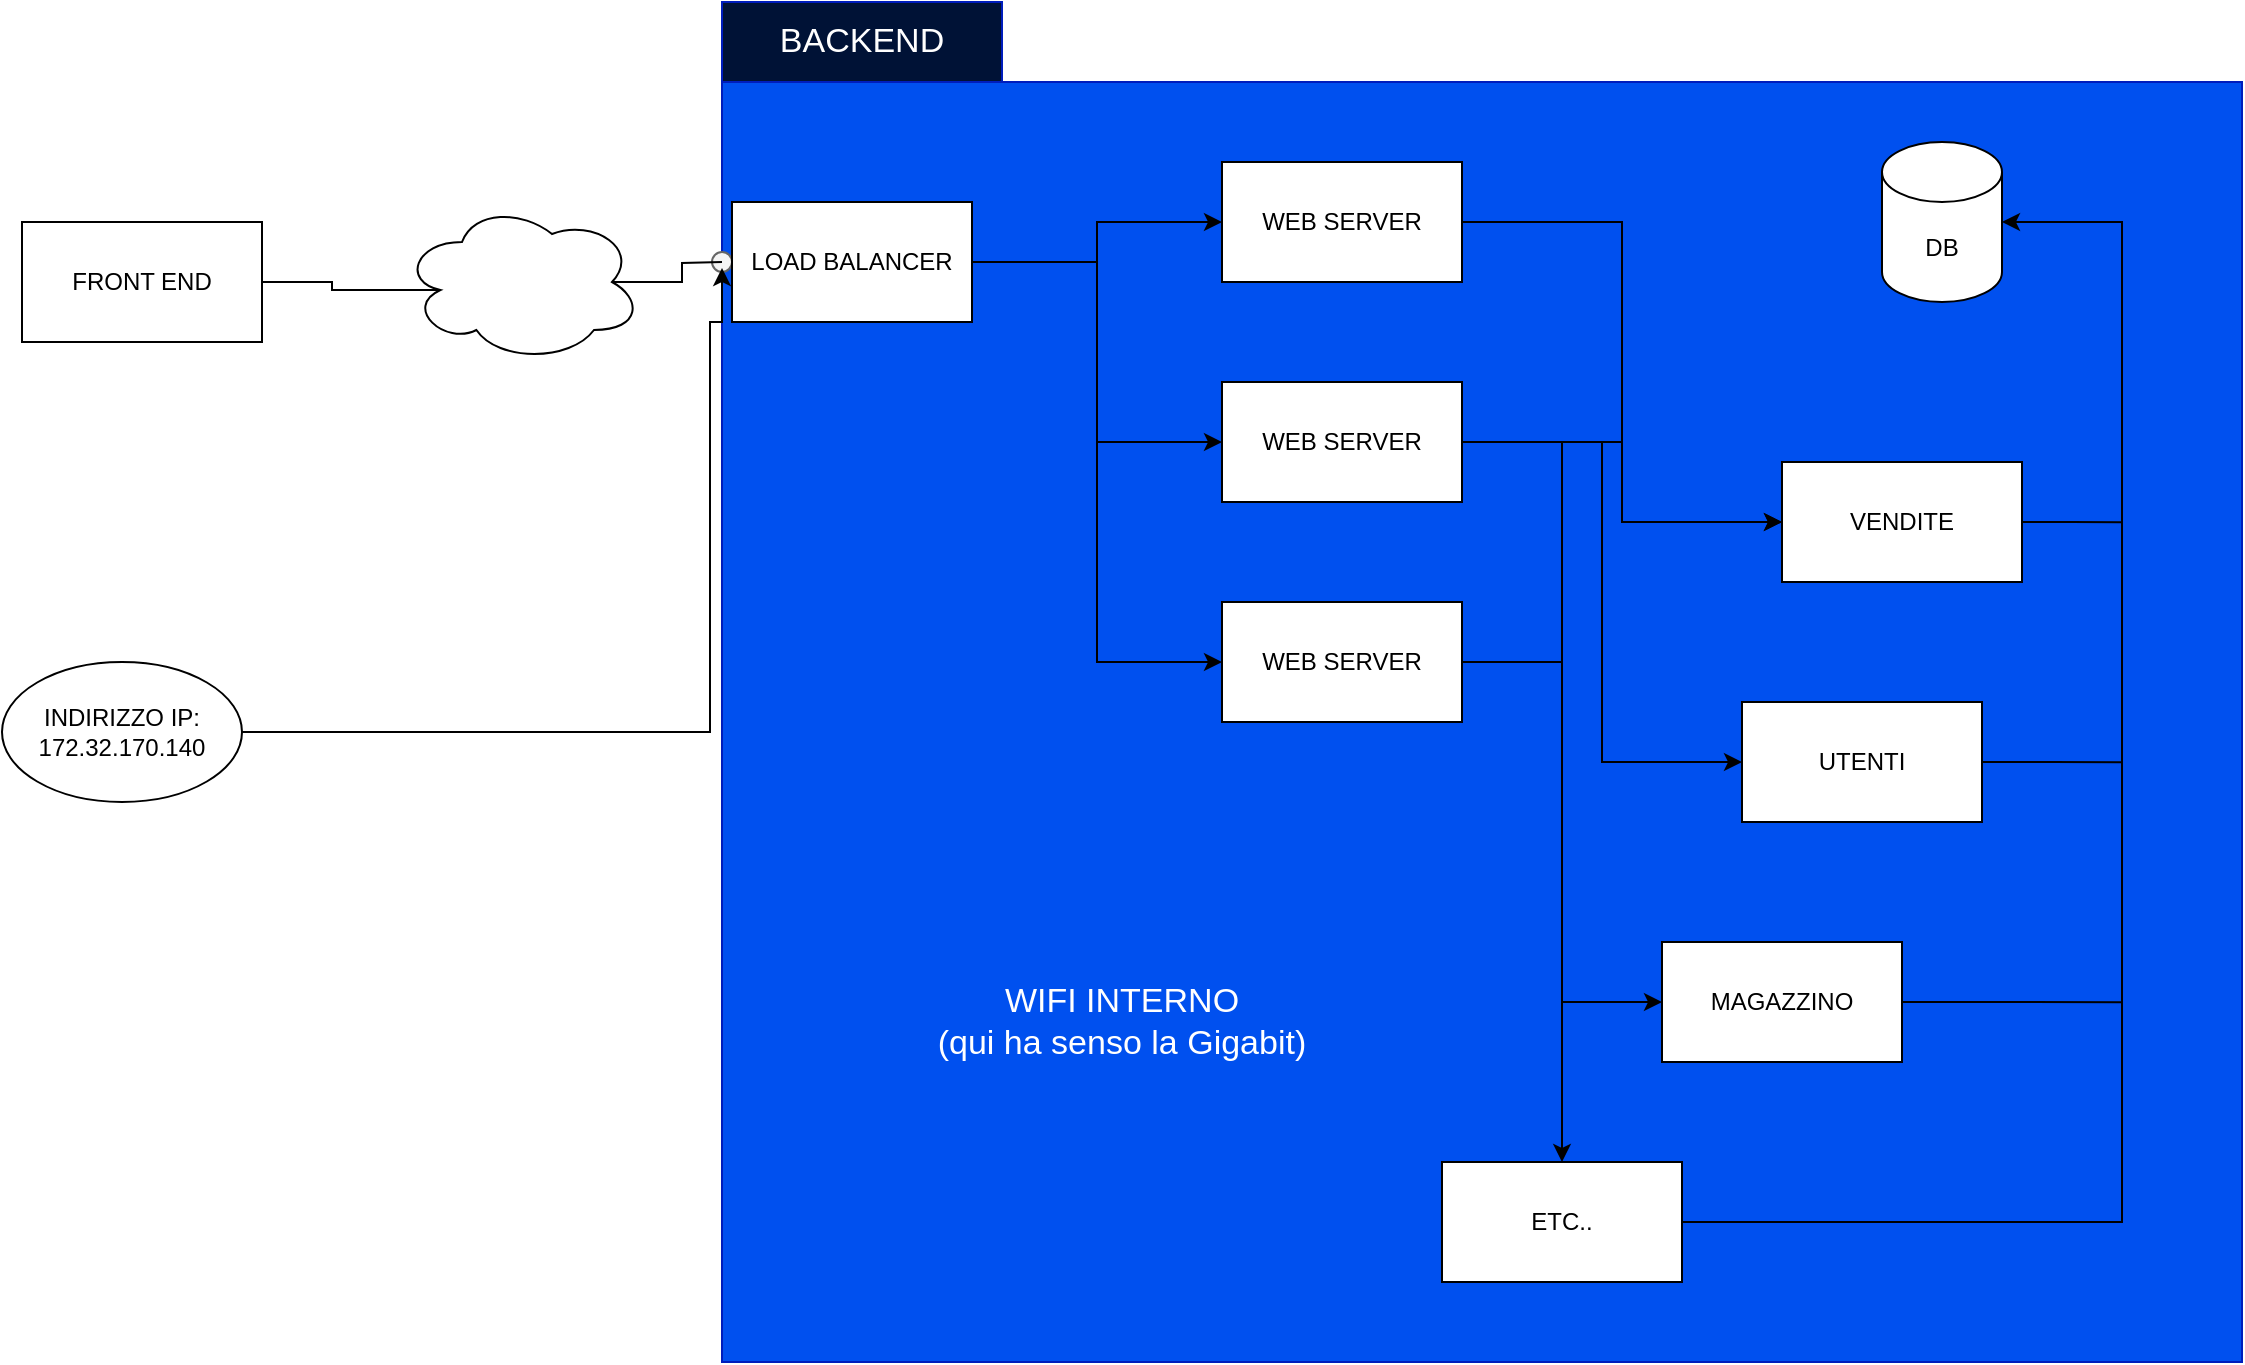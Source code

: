 <mxfile version="24.2.5" type="device">
  <diagram name="Pagina-1" id="U2I8ugdrSPOFrGwT4onF">
    <mxGraphModel dx="1230" dy="933" grid="1" gridSize="10" guides="1" tooltips="1" connect="1" arrows="1" fold="1" page="1" pageScale="1" pageWidth="827" pageHeight="1169" math="0" shadow="0">
      <root>
        <mxCell id="0" />
        <mxCell id="1" parent="0" />
        <mxCell id="3L7dmIYsDGU0wwx0ObbY-4" value="" style="rounded=0;whiteSpace=wrap;html=1;fillColor=#0050ef;strokeColor=#001DBC;fontColor=#ffffff;" vertex="1" parent="1">
          <mxGeometry x="440" y="50" width="760" height="640" as="geometry" />
        </mxCell>
        <mxCell id="3L7dmIYsDGU0wwx0ObbY-15" value="" style="ellipse;whiteSpace=wrap;html=1;aspect=fixed;fillColor=#f5f5f5;fontColor=#333333;strokeColor=#666666;" vertex="1" parent="1">
          <mxGeometry x="435" y="135" width="10" height="10" as="geometry" />
        </mxCell>
        <mxCell id="3L7dmIYsDGU0wwx0ObbY-1" value="FRONT END" style="rounded=0;whiteSpace=wrap;html=1;" vertex="1" parent="1">
          <mxGeometry x="90" y="120" width="120" height="60" as="geometry" />
        </mxCell>
        <mxCell id="3L7dmIYsDGU0wwx0ObbY-22" style="edgeStyle=orthogonalEdgeStyle;rounded=0;orthogonalLoop=1;jettySize=auto;html=1;exitX=1;exitY=0.5;exitDx=0;exitDy=0;entryX=0;entryY=0.5;entryDx=0;entryDy=0;" edge="1" parent="1" source="3L7dmIYsDGU0wwx0ObbY-2" target="3L7dmIYsDGU0wwx0ObbY-5">
          <mxGeometry relative="1" as="geometry" />
        </mxCell>
        <mxCell id="3L7dmIYsDGU0wwx0ObbY-23" style="edgeStyle=orthogonalEdgeStyle;rounded=0;orthogonalLoop=1;jettySize=auto;html=1;exitX=1;exitY=0.5;exitDx=0;exitDy=0;entryX=0;entryY=0.5;entryDx=0;entryDy=0;" edge="1" parent="1" source="3L7dmIYsDGU0wwx0ObbY-2" target="3L7dmIYsDGU0wwx0ObbY-6">
          <mxGeometry relative="1" as="geometry" />
        </mxCell>
        <mxCell id="3L7dmIYsDGU0wwx0ObbY-24" style="edgeStyle=orthogonalEdgeStyle;rounded=0;orthogonalLoop=1;jettySize=auto;html=1;exitX=1;exitY=0.5;exitDx=0;exitDy=0;entryX=0;entryY=0.5;entryDx=0;entryDy=0;" edge="1" parent="1" source="3L7dmIYsDGU0wwx0ObbY-2" target="3L7dmIYsDGU0wwx0ObbY-7">
          <mxGeometry relative="1" as="geometry" />
        </mxCell>
        <mxCell id="3L7dmIYsDGU0wwx0ObbY-2" value="LOAD BALANCER" style="rounded=0;whiteSpace=wrap;html=1;" vertex="1" parent="1">
          <mxGeometry x="445" y="110" width="120" height="60" as="geometry" />
        </mxCell>
        <mxCell id="3L7dmIYsDGU0wwx0ObbY-3" value="" style="ellipse;shape=cloud;whiteSpace=wrap;html=1;" vertex="1" parent="1">
          <mxGeometry x="280" y="110" width="120" height="80" as="geometry" />
        </mxCell>
        <mxCell id="3L7dmIYsDGU0wwx0ObbY-26" style="edgeStyle=orthogonalEdgeStyle;rounded=0;orthogonalLoop=1;jettySize=auto;html=1;exitX=1;exitY=0.5;exitDx=0;exitDy=0;entryX=0;entryY=0.5;entryDx=0;entryDy=0;" edge="1" parent="1" source="3L7dmIYsDGU0wwx0ObbY-5" target="3L7dmIYsDGU0wwx0ObbY-10">
          <mxGeometry relative="1" as="geometry" />
        </mxCell>
        <mxCell id="3L7dmIYsDGU0wwx0ObbY-5" value="WEB SERVER" style="rounded=0;whiteSpace=wrap;html=1;" vertex="1" parent="1">
          <mxGeometry x="690" y="90" width="120" height="60" as="geometry" />
        </mxCell>
        <mxCell id="3L7dmIYsDGU0wwx0ObbY-27" style="edgeStyle=orthogonalEdgeStyle;rounded=0;orthogonalLoop=1;jettySize=auto;html=1;exitX=1;exitY=0.5;exitDx=0;exitDy=0;entryX=0;entryY=0.5;entryDx=0;entryDy=0;" edge="1" parent="1" source="3L7dmIYsDGU0wwx0ObbY-6" target="3L7dmIYsDGU0wwx0ObbY-10">
          <mxGeometry relative="1" as="geometry" />
        </mxCell>
        <mxCell id="3L7dmIYsDGU0wwx0ObbY-28" style="edgeStyle=orthogonalEdgeStyle;rounded=0;orthogonalLoop=1;jettySize=auto;html=1;exitX=1;exitY=0.5;exitDx=0;exitDy=0;entryX=0;entryY=0.5;entryDx=0;entryDy=0;" edge="1" parent="1" source="3L7dmIYsDGU0wwx0ObbY-6" target="3L7dmIYsDGU0wwx0ObbY-11">
          <mxGeometry relative="1" as="geometry" />
        </mxCell>
        <mxCell id="3L7dmIYsDGU0wwx0ObbY-29" style="edgeStyle=orthogonalEdgeStyle;rounded=0;orthogonalLoop=1;jettySize=auto;html=1;exitX=1;exitY=0.5;exitDx=0;exitDy=0;entryX=0;entryY=0.5;entryDx=0;entryDy=0;" edge="1" parent="1" source="3L7dmIYsDGU0wwx0ObbY-6" target="3L7dmIYsDGU0wwx0ObbY-12">
          <mxGeometry relative="1" as="geometry" />
        </mxCell>
        <mxCell id="3L7dmIYsDGU0wwx0ObbY-6" value="WEB SERVER" style="rounded=0;whiteSpace=wrap;html=1;" vertex="1" parent="1">
          <mxGeometry x="690" y="200" width="120" height="60" as="geometry" />
        </mxCell>
        <mxCell id="3L7dmIYsDGU0wwx0ObbY-30" style="edgeStyle=orthogonalEdgeStyle;rounded=0;orthogonalLoop=1;jettySize=auto;html=1;exitX=1;exitY=0.5;exitDx=0;exitDy=0;entryX=0.5;entryY=0;entryDx=0;entryDy=0;" edge="1" parent="1" source="3L7dmIYsDGU0wwx0ObbY-7" target="3L7dmIYsDGU0wwx0ObbY-13">
          <mxGeometry relative="1" as="geometry" />
        </mxCell>
        <mxCell id="3L7dmIYsDGU0wwx0ObbY-7" value="WEB SERVER" style="rounded=0;whiteSpace=wrap;html=1;" vertex="1" parent="1">
          <mxGeometry x="690" y="310" width="120" height="60" as="geometry" />
        </mxCell>
        <mxCell id="3L7dmIYsDGU0wwx0ObbY-9" value="DB" style="shape=cylinder3;whiteSpace=wrap;html=1;boundedLbl=1;backgroundOutline=1;size=15;" vertex="1" parent="1">
          <mxGeometry x="1020" y="80" width="60" height="80" as="geometry" />
        </mxCell>
        <mxCell id="3L7dmIYsDGU0wwx0ObbY-35" style="edgeStyle=orthogonalEdgeStyle;rounded=0;orthogonalLoop=1;jettySize=auto;html=1;exitX=1;exitY=0.5;exitDx=0;exitDy=0;endArrow=none;endFill=0;" edge="1" parent="1" source="3L7dmIYsDGU0wwx0ObbY-10">
          <mxGeometry relative="1" as="geometry">
            <mxPoint x="1140.0" y="270.13" as="targetPoint" />
          </mxGeometry>
        </mxCell>
        <mxCell id="3L7dmIYsDGU0wwx0ObbY-10" value="VENDITE" style="rounded=0;whiteSpace=wrap;html=1;" vertex="1" parent="1">
          <mxGeometry x="970" y="240" width="120" height="60" as="geometry" />
        </mxCell>
        <mxCell id="3L7dmIYsDGU0wwx0ObbY-34" style="edgeStyle=orthogonalEdgeStyle;rounded=0;orthogonalLoop=1;jettySize=auto;html=1;exitX=1;exitY=0.5;exitDx=0;exitDy=0;endArrow=none;endFill=0;" edge="1" parent="1" source="3L7dmIYsDGU0wwx0ObbY-11">
          <mxGeometry relative="1" as="geometry">
            <mxPoint x="1140.0" y="390.13" as="targetPoint" />
          </mxGeometry>
        </mxCell>
        <mxCell id="3L7dmIYsDGU0wwx0ObbY-11" value="UTENTI" style="rounded=0;whiteSpace=wrap;html=1;" vertex="1" parent="1">
          <mxGeometry x="950" y="360" width="120" height="60" as="geometry" />
        </mxCell>
        <mxCell id="3L7dmIYsDGU0wwx0ObbY-33" style="edgeStyle=orthogonalEdgeStyle;rounded=0;orthogonalLoop=1;jettySize=auto;html=1;exitX=1;exitY=0.5;exitDx=0;exitDy=0;endArrow=none;endFill=0;" edge="1" parent="1" source="3L7dmIYsDGU0wwx0ObbY-12">
          <mxGeometry relative="1" as="geometry">
            <mxPoint x="1140.0" y="510.13" as="targetPoint" />
          </mxGeometry>
        </mxCell>
        <mxCell id="3L7dmIYsDGU0wwx0ObbY-12" value="MAGAZZINO" style="rounded=0;whiteSpace=wrap;html=1;" vertex="1" parent="1">
          <mxGeometry x="910" y="480" width="120" height="60" as="geometry" />
        </mxCell>
        <mxCell id="3L7dmIYsDGU0wwx0ObbY-13" value="ETC.." style="rounded=0;whiteSpace=wrap;html=1;" vertex="1" parent="1">
          <mxGeometry x="800" y="590" width="120" height="60" as="geometry" />
        </mxCell>
        <mxCell id="3L7dmIYsDGU0wwx0ObbY-14" style="edgeStyle=orthogonalEdgeStyle;rounded=0;orthogonalLoop=1;jettySize=auto;html=1;exitX=0.875;exitY=0.5;exitDx=0;exitDy=0;exitPerimeter=0;endArrow=none;endFill=0;" edge="1" parent="1" source="3L7dmIYsDGU0wwx0ObbY-3">
          <mxGeometry relative="1" as="geometry">
            <mxPoint x="440" y="140" as="targetPoint" />
          </mxGeometry>
        </mxCell>
        <mxCell id="3L7dmIYsDGU0wwx0ObbY-18" value="INDIRIZZO IP:&lt;br&gt;172.32.170.140" style="ellipse;whiteSpace=wrap;html=1;" vertex="1" parent="1">
          <mxGeometry x="80" y="340" width="120" height="70" as="geometry" />
        </mxCell>
        <mxCell id="3L7dmIYsDGU0wwx0ObbY-20" style="edgeStyle=orthogonalEdgeStyle;rounded=0;orthogonalLoop=1;jettySize=auto;html=1;exitX=1;exitY=0.5;exitDx=0;exitDy=0;endArrow=classic;endFill=1;" edge="1" parent="1" source="3L7dmIYsDGU0wwx0ObbY-18">
          <mxGeometry relative="1" as="geometry">
            <mxPoint x="204.0" y="375" as="sourcePoint" />
            <mxPoint x="440.0" y="143" as="targetPoint" />
            <Array as="points">
              <mxPoint x="434" y="375" />
              <mxPoint x="434" y="170" />
              <mxPoint x="440" y="170" />
            </Array>
          </mxGeometry>
        </mxCell>
        <mxCell id="3L7dmIYsDGU0wwx0ObbY-21" style="edgeStyle=orthogonalEdgeStyle;rounded=0;orthogonalLoop=1;jettySize=auto;html=1;exitX=1;exitY=0.5;exitDx=0;exitDy=0;entryX=0.16;entryY=0.55;entryDx=0;entryDy=0;entryPerimeter=0;endArrow=none;endFill=0;" edge="1" parent="1" source="3L7dmIYsDGU0wwx0ObbY-1" target="3L7dmIYsDGU0wwx0ObbY-3">
          <mxGeometry relative="1" as="geometry" />
        </mxCell>
        <mxCell id="3L7dmIYsDGU0wwx0ObbY-32" style="edgeStyle=orthogonalEdgeStyle;rounded=0;orthogonalLoop=1;jettySize=auto;html=1;exitX=1;exitY=0.5;exitDx=0;exitDy=0;entryX=1;entryY=0.5;entryDx=0;entryDy=0;entryPerimeter=0;" edge="1" parent="1" source="3L7dmIYsDGU0wwx0ObbY-13" target="3L7dmIYsDGU0wwx0ObbY-9">
          <mxGeometry relative="1" as="geometry">
            <Array as="points">
              <mxPoint x="1140" y="620" />
              <mxPoint x="1140" y="120" />
            </Array>
          </mxGeometry>
        </mxCell>
        <mxCell id="3L7dmIYsDGU0wwx0ObbY-36" value="&lt;font style=&quot;font-size: 17px;&quot;&gt;BACKEND&lt;/font&gt;" style="text;html=1;align=center;verticalAlign=middle;whiteSpace=wrap;rounded=0;fillColor=#001236;fontColor=#ffffff;strokeColor=#001DBC;" vertex="1" parent="1">
          <mxGeometry x="440" y="10" width="140" height="40" as="geometry" />
        </mxCell>
        <mxCell id="3L7dmIYsDGU0wwx0ObbY-38" value="&lt;font color=&quot;#ffffff&quot; style=&quot;font-size: 17px;&quot;&gt;WIFI INTERNO&lt;/font&gt;&lt;div&gt;&lt;font color=&quot;#ffffff&quot; style=&quot;font-size: 17px;&quot;&gt;(qui ha senso la Gigabit)&lt;/font&gt;&lt;/div&gt;" style="text;html=1;align=center;verticalAlign=middle;whiteSpace=wrap;rounded=0;" vertex="1" parent="1">
          <mxGeometry x="540" y="500" width="200" height="40" as="geometry" />
        </mxCell>
      </root>
    </mxGraphModel>
  </diagram>
</mxfile>

